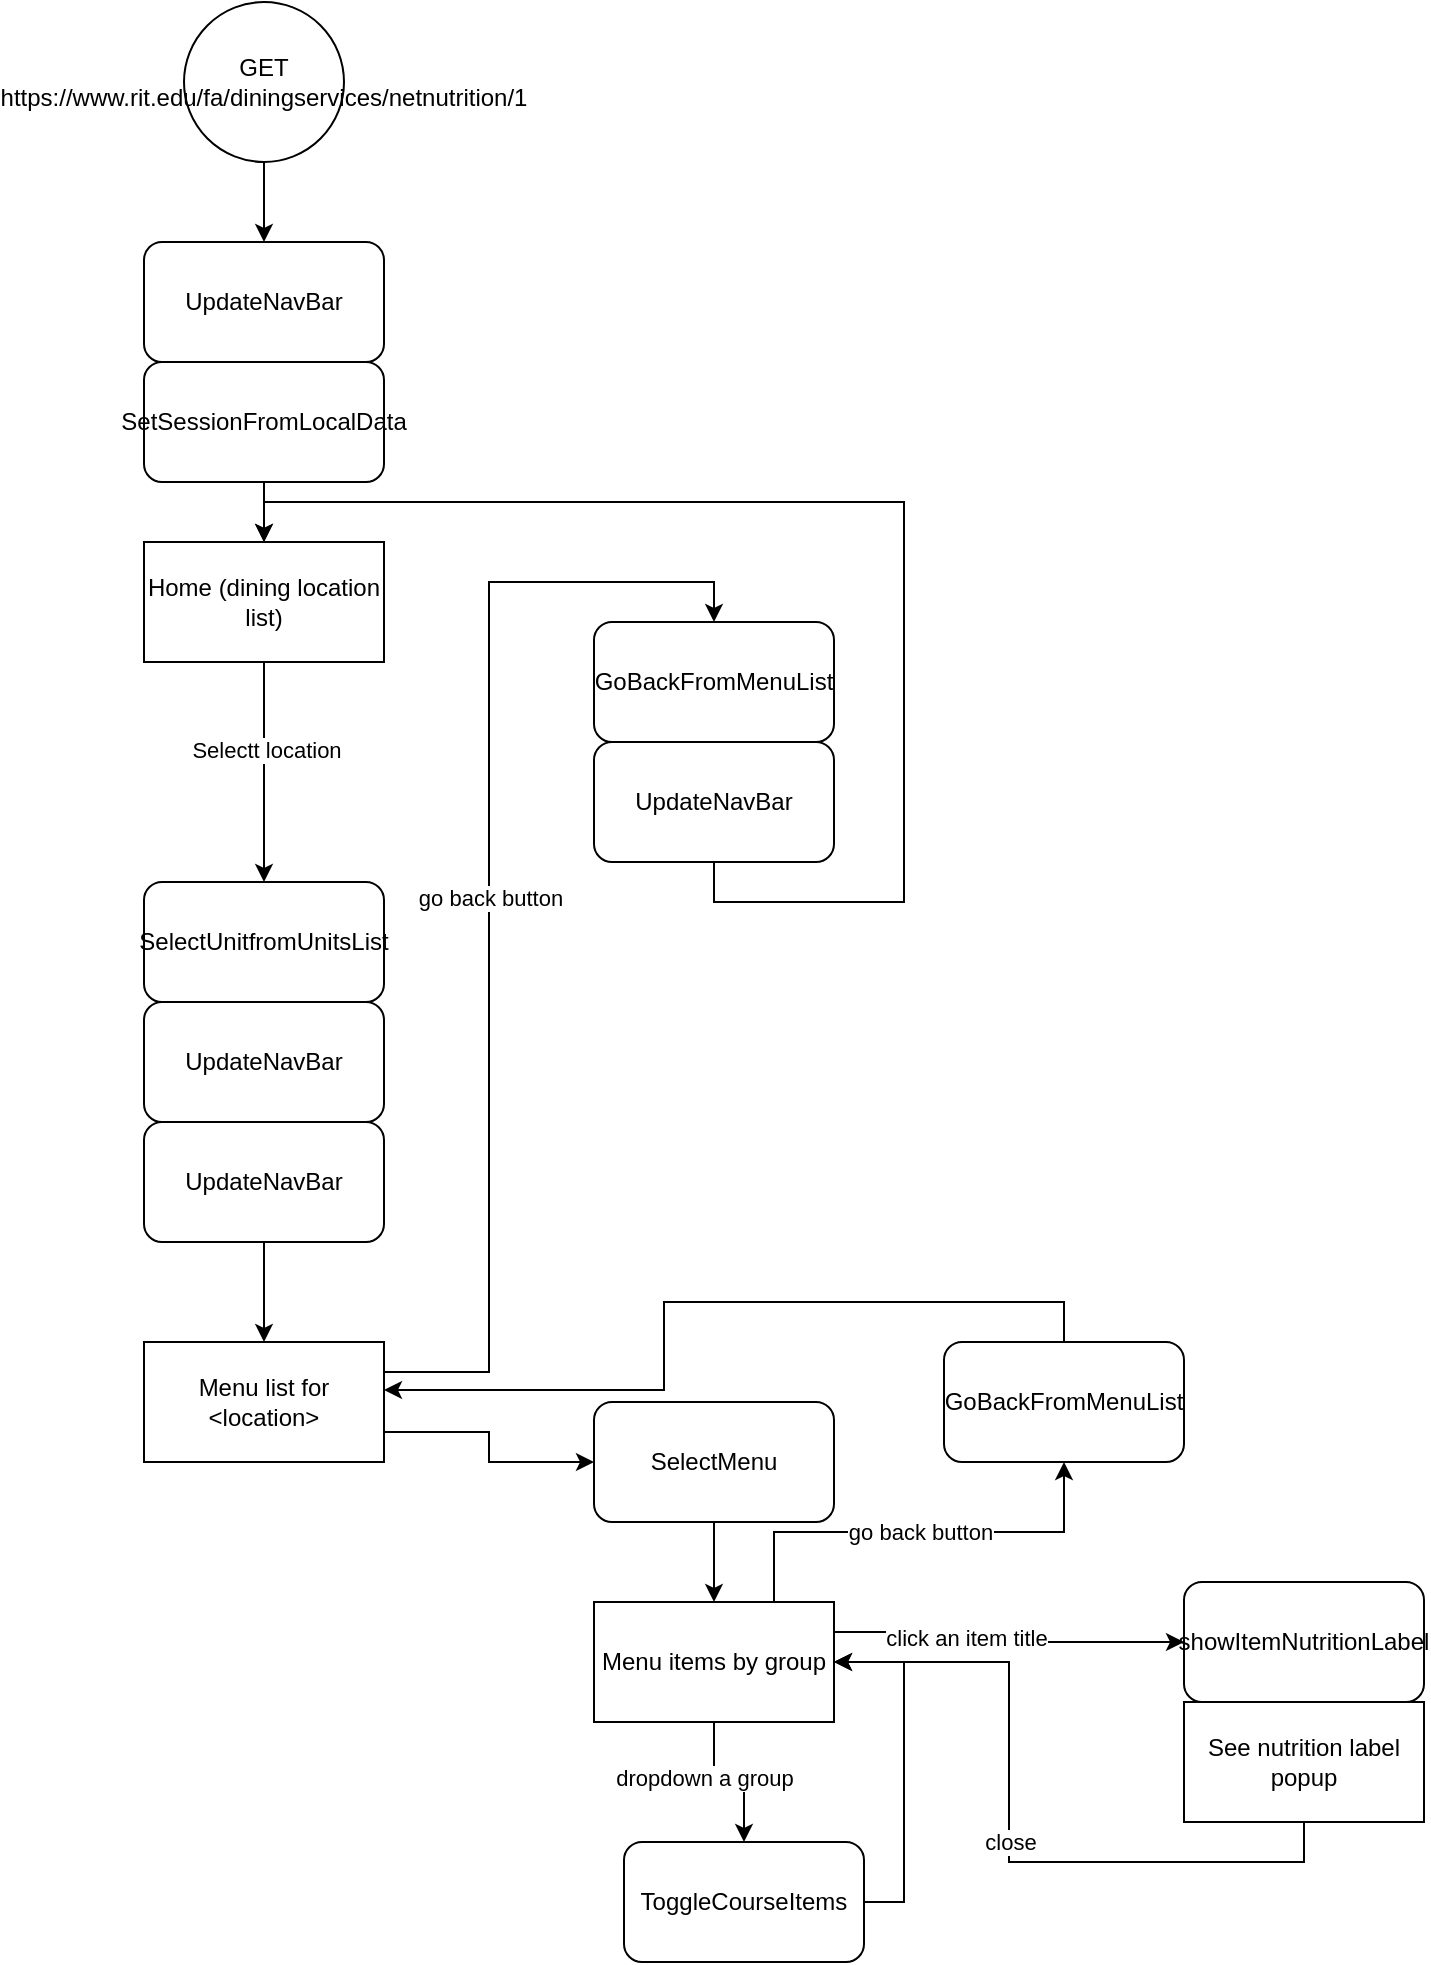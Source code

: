 <mxfile compressed="false" version="15.4.0" type="device">
  <diagram id="wIS1uluJV4S37uy1-7b5" name="Page-1">
    <mxGraphModel dx="1102" dy="851" grid="1" gridSize="10" guides="1" tooltips="1" connect="1" arrows="1" fold="1" page="1" pageScale="1" pageWidth="850" pageHeight="1100" math="0" shadow="0">
      <root>
        <mxCell id="0" />
        <mxCell id="1" parent="0" />
        <mxCell id="7T345tW9L2BJDwXRf8Jp-4" value="close" style="edgeStyle=orthogonalEdgeStyle;rounded=0;orthogonalLoop=1;jettySize=auto;html=1;exitX=0.5;exitY=1;exitDx=0;exitDy=0;entryX=1;entryY=0.5;entryDx=0;entryDy=0;" parent="1" source="7T345tW9L2BJDwXRf8Jp-38" target="7T345tW9L2BJDwXRf8Jp-29" edge="1">
          <mxGeometry relative="1" as="geometry">
            <mxPoint x="660" y="920" as="targetPoint" />
          </mxGeometry>
        </mxCell>
        <mxCell id="7T345tW9L2BJDwXRf8Jp-2" value="showItemNutritionLabel" style="rounded=1;whiteSpace=wrap;html=1;" parent="1" vertex="1">
          <mxGeometry x="610" y="830" width="120" height="60" as="geometry" />
        </mxCell>
        <mxCell id="7T345tW9L2BJDwXRf8Jp-40" style="edgeStyle=orthogonalEdgeStyle;rounded=0;orthogonalLoop=1;jettySize=auto;html=1;exitX=0.5;exitY=0;exitDx=0;exitDy=0;entryX=1;entryY=0.4;entryDx=0;entryDy=0;entryPerimeter=0;" parent="1" source="7T345tW9L2BJDwXRf8Jp-3" target="7T345tW9L2BJDwXRf8Jp-19" edge="1">
          <mxGeometry relative="1" as="geometry" />
        </mxCell>
        <mxCell id="7T345tW9L2BJDwXRf8Jp-3" value="GoBackFromMenuList" style="rounded=1;whiteSpace=wrap;html=1;" parent="1" vertex="1">
          <mxGeometry x="490" y="710" width="120" height="60" as="geometry" />
        </mxCell>
        <mxCell id="7T345tW9L2BJDwXRf8Jp-12" style="edgeStyle=orthogonalEdgeStyle;rounded=0;orthogonalLoop=1;jettySize=auto;html=1;exitX=0.5;exitY=1;exitDx=0;exitDy=0;entryX=0.5;entryY=0;entryDx=0;entryDy=0;" parent="1" source="7T345tW9L2BJDwXRf8Jp-5" target="7T345tW9L2BJDwXRf8Jp-9" edge="1">
          <mxGeometry relative="1" as="geometry" />
        </mxCell>
        <mxCell id="7T345tW9L2BJDwXRf8Jp-5" value="&lt;div&gt;GET&lt;/div&gt;&lt;div&gt;&lt;span&gt;	&lt;/span&gt;https://www.rit.edu/fa/diningservices/netnutrition/1&lt;/div&gt;" style="ellipse;whiteSpace=wrap;html=1;aspect=fixed;" parent="1" vertex="1">
          <mxGeometry x="110" y="40" width="80" height="80" as="geometry" />
        </mxCell>
        <mxCell id="7T345tW9L2BJDwXRf8Jp-34" style="edgeStyle=orthogonalEdgeStyle;rounded=0;orthogonalLoop=1;jettySize=auto;html=1;exitX=1;exitY=0.5;exitDx=0;exitDy=0;entryX=1;entryY=0.5;entryDx=0;entryDy=0;" parent="1" source="7T345tW9L2BJDwXRf8Jp-6" target="7T345tW9L2BJDwXRf8Jp-29" edge="1">
          <mxGeometry relative="1" as="geometry" />
        </mxCell>
        <mxCell id="7T345tW9L2BJDwXRf8Jp-6" value="ToggleCourseItems" style="rounded=1;whiteSpace=wrap;html=1;" parent="1" vertex="1">
          <mxGeometry x="330" y="960" width="120" height="60" as="geometry" />
        </mxCell>
        <mxCell id="7T345tW9L2BJDwXRf8Jp-7" value="GoBackFromMenuList" style="rounded=1;whiteSpace=wrap;html=1;" parent="1" vertex="1">
          <mxGeometry x="315" y="350" width="120" height="60" as="geometry" />
        </mxCell>
        <mxCell id="7T345tW9L2BJDwXRf8Jp-8" value="SelectUnitfromUnitsList" style="rounded=1;whiteSpace=wrap;html=1;" parent="1" vertex="1">
          <mxGeometry x="90" y="480" width="120" height="60" as="geometry" />
        </mxCell>
        <mxCell id="7T345tW9L2BJDwXRf8Jp-9" value="UpdateNavBar" style="rounded=1;whiteSpace=wrap;html=1;" parent="1" vertex="1">
          <mxGeometry x="90" y="160" width="120" height="60" as="geometry" />
        </mxCell>
        <mxCell id="7T345tW9L2BJDwXRf8Jp-14" style="edgeStyle=orthogonalEdgeStyle;rounded=0;orthogonalLoop=1;jettySize=auto;html=1;exitX=0.5;exitY=1;exitDx=0;exitDy=0;entryX=0.5;entryY=0;entryDx=0;entryDy=0;" parent="1" source="7T345tW9L2BJDwXRf8Jp-10" target="7T345tW9L2BJDwXRf8Jp-13" edge="1">
          <mxGeometry relative="1" as="geometry" />
        </mxCell>
        <mxCell id="7T345tW9L2BJDwXRf8Jp-10" value="SetSessionFromLocalData" style="rounded=1;whiteSpace=wrap;html=1;" parent="1" vertex="1">
          <mxGeometry x="90" y="220" width="120" height="60" as="geometry" />
        </mxCell>
        <mxCell id="7T345tW9L2BJDwXRf8Jp-15" style="edgeStyle=orthogonalEdgeStyle;rounded=0;orthogonalLoop=1;jettySize=auto;html=1;exitX=0.5;exitY=1;exitDx=0;exitDy=0;entryX=0.5;entryY=0;entryDx=0;entryDy=0;" parent="1" source="7T345tW9L2BJDwXRf8Jp-13" target="7T345tW9L2BJDwXRf8Jp-8" edge="1">
          <mxGeometry relative="1" as="geometry" />
        </mxCell>
        <mxCell id="7T345tW9L2BJDwXRf8Jp-16" value="Selectt location" style="edgeLabel;html=1;align=center;verticalAlign=middle;resizable=0;points=[];" parent="7T345tW9L2BJDwXRf8Jp-15" vertex="1" connectable="0">
          <mxGeometry x="-0.2" y="1" relative="1" as="geometry">
            <mxPoint as="offset" />
          </mxGeometry>
        </mxCell>
        <mxCell id="7T345tW9L2BJDwXRf8Jp-13" value="Home (dining location list)" style="rounded=0;whiteSpace=wrap;html=1;" parent="1" vertex="1">
          <mxGeometry x="90" y="310" width="120" height="60" as="geometry" />
        </mxCell>
        <mxCell id="7T345tW9L2BJDwXRf8Jp-17" value="UpdateNavBar" style="rounded=1;whiteSpace=wrap;html=1;" parent="1" vertex="1">
          <mxGeometry x="90" y="540" width="120" height="60" as="geometry" />
        </mxCell>
        <mxCell id="7T345tW9L2BJDwXRf8Jp-20" style="edgeStyle=orthogonalEdgeStyle;rounded=0;orthogonalLoop=1;jettySize=auto;html=1;exitX=0.5;exitY=1;exitDx=0;exitDy=0;entryX=0.5;entryY=0;entryDx=0;entryDy=0;" parent="1" source="7T345tW9L2BJDwXRf8Jp-18" target="7T345tW9L2BJDwXRf8Jp-19" edge="1">
          <mxGeometry relative="1" as="geometry" />
        </mxCell>
        <mxCell id="7T345tW9L2BJDwXRf8Jp-18" value="UpdateNavBar" style="rounded=1;whiteSpace=wrap;html=1;" parent="1" vertex="1">
          <mxGeometry x="90" y="600" width="120" height="60" as="geometry" />
        </mxCell>
        <mxCell id="7T345tW9L2BJDwXRf8Jp-30" style="edgeStyle=orthogonalEdgeStyle;rounded=0;orthogonalLoop=1;jettySize=auto;html=1;exitX=1;exitY=0.75;exitDx=0;exitDy=0;entryX=0;entryY=0.5;entryDx=0;entryDy=0;" parent="1" source="7T345tW9L2BJDwXRf8Jp-19" target="7T345tW9L2BJDwXRf8Jp-23" edge="1">
          <mxGeometry relative="1" as="geometry" />
        </mxCell>
        <mxCell id="7T345tW9L2BJDwXRf8Jp-19" value="Menu list for &amp;lt;location&amp;gt;" style="rounded=0;whiteSpace=wrap;html=1;" parent="1" vertex="1">
          <mxGeometry x="90" y="710" width="120" height="60" as="geometry" />
        </mxCell>
        <mxCell id="7T345tW9L2BJDwXRf8Jp-22" style="edgeStyle=orthogonalEdgeStyle;rounded=0;orthogonalLoop=1;jettySize=auto;html=1;exitX=0.5;exitY=1;exitDx=0;exitDy=0;entryX=0.5;entryY=0;entryDx=0;entryDy=0;" parent="1" source="7T345tW9L2BJDwXRf8Jp-21" target="7T345tW9L2BJDwXRf8Jp-13" edge="1">
          <mxGeometry relative="1" as="geometry">
            <Array as="points">
              <mxPoint x="375" y="490" />
              <mxPoint x="470" y="490" />
              <mxPoint x="470" y="290" />
              <mxPoint x="150" y="290" />
            </Array>
          </mxGeometry>
        </mxCell>
        <mxCell id="7T345tW9L2BJDwXRf8Jp-21" value="UpdateNavBar" style="rounded=1;whiteSpace=wrap;html=1;" parent="1" vertex="1">
          <mxGeometry x="315" y="410" width="120" height="60" as="geometry" />
        </mxCell>
        <mxCell id="7T345tW9L2BJDwXRf8Jp-31" style="edgeStyle=orthogonalEdgeStyle;rounded=0;orthogonalLoop=1;jettySize=auto;html=1;exitX=0.5;exitY=1;exitDx=0;exitDy=0;entryX=0.5;entryY=0;entryDx=0;entryDy=0;" parent="1" source="7T345tW9L2BJDwXRf8Jp-23" target="7T345tW9L2BJDwXRf8Jp-29" edge="1">
          <mxGeometry relative="1" as="geometry" />
        </mxCell>
        <mxCell id="7T345tW9L2BJDwXRf8Jp-23" value="SelectMenu" style="rounded=1;whiteSpace=wrap;html=1;" parent="1" vertex="1">
          <mxGeometry x="315" y="740" width="120" height="60" as="geometry" />
        </mxCell>
        <mxCell id="7T345tW9L2BJDwXRf8Jp-32" style="edgeStyle=orthogonalEdgeStyle;rounded=0;orthogonalLoop=1;jettySize=auto;html=1;exitX=0.5;exitY=1;exitDx=0;exitDy=0;entryX=0.5;entryY=0;entryDx=0;entryDy=0;" parent="1" source="7T345tW9L2BJDwXRf8Jp-29" target="7T345tW9L2BJDwXRf8Jp-6" edge="1">
          <mxGeometry relative="1" as="geometry" />
        </mxCell>
        <mxCell id="7T345tW9L2BJDwXRf8Jp-33" value="dropdown a group" style="edgeLabel;html=1;align=center;verticalAlign=middle;resizable=0;points=[];" parent="7T345tW9L2BJDwXRf8Jp-32" vertex="1" connectable="0">
          <mxGeometry x="-0.262" y="-5" relative="1" as="geometry">
            <mxPoint as="offset" />
          </mxGeometry>
        </mxCell>
        <mxCell id="7T345tW9L2BJDwXRf8Jp-35" style="edgeStyle=orthogonalEdgeStyle;rounded=0;orthogonalLoop=1;jettySize=auto;html=1;exitX=1;exitY=0.25;exitDx=0;exitDy=0;entryX=0;entryY=0.5;entryDx=0;entryDy=0;" parent="1" source="7T345tW9L2BJDwXRf8Jp-29" target="7T345tW9L2BJDwXRf8Jp-2" edge="1">
          <mxGeometry relative="1" as="geometry">
            <mxPoint x="580" y="815" as="targetPoint" />
          </mxGeometry>
        </mxCell>
        <mxCell id="7T345tW9L2BJDwXRf8Jp-36" value="click an item title" style="edgeLabel;html=1;align=center;verticalAlign=middle;resizable=0;points=[];" parent="7T345tW9L2BJDwXRf8Jp-35" vertex="1" connectable="0">
          <mxGeometry x="-0.275" y="-3" relative="1" as="geometry">
            <mxPoint as="offset" />
          </mxGeometry>
        </mxCell>
        <mxCell id="7T345tW9L2BJDwXRf8Jp-39" value="go back button" style="edgeStyle=orthogonalEdgeStyle;rounded=0;orthogonalLoop=1;jettySize=auto;html=1;exitX=0.75;exitY=0;exitDx=0;exitDy=0;entryX=0.5;entryY=1;entryDx=0;entryDy=0;" parent="1" source="7T345tW9L2BJDwXRf8Jp-29" target="7T345tW9L2BJDwXRf8Jp-3" edge="1">
          <mxGeometry relative="1" as="geometry" />
        </mxCell>
        <mxCell id="7T345tW9L2BJDwXRf8Jp-29" value="Menu items by group" style="rounded=0;whiteSpace=wrap;html=1;" parent="1" vertex="1">
          <mxGeometry x="315" y="840" width="120" height="60" as="geometry" />
        </mxCell>
        <mxCell id="7T345tW9L2BJDwXRf8Jp-38" value="See nutrition label popup" style="rounded=0;whiteSpace=wrap;html=1;" parent="1" vertex="1">
          <mxGeometry x="610" y="890" width="120" height="60" as="geometry" />
        </mxCell>
        <mxCell id="7T345tW9L2BJDwXRf8Jp-43" value="go back button" style="edgeStyle=orthogonalEdgeStyle;rounded=0;orthogonalLoop=1;jettySize=auto;html=1;entryX=0.5;entryY=0;entryDx=0;entryDy=0;exitX=1;exitY=0.25;exitDx=0;exitDy=0;" parent="1" source="7T345tW9L2BJDwXRf8Jp-19" target="7T345tW9L2BJDwXRf8Jp-7" edge="1">
          <mxGeometry relative="1" as="geometry">
            <mxPoint x="220" y="700" as="sourcePoint" />
            <mxPoint x="310" y="580" as="targetPoint" />
          </mxGeometry>
        </mxCell>
      </root>
    </mxGraphModel>
  </diagram>
</mxfile>
